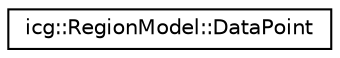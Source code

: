 digraph "Graphical Class Hierarchy"
{
 // LATEX_PDF_SIZE
  edge [fontname="Helvetica",fontsize="10",labelfontname="Helvetica",labelfontsize="10"];
  node [fontname="Helvetica",fontsize="10",shape=record];
  rankdir="LR";
  Node0 [label="icg::RegionModel::DataPoint",height=0.2,width=0.4,color="black", fillcolor="white", style="filled",URL="$structicg_1_1RegionModel_1_1DataPoint.html",tooltip="Struct that contains all data related to a contour point and that is used by the RegionModel."];
}
